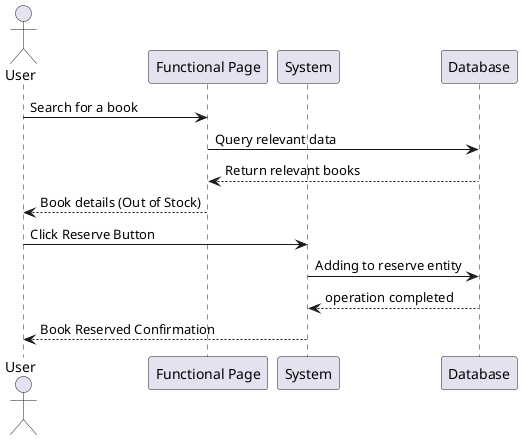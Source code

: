 @startuml
actor User
participant "Functional Page" as Page
participant "System" as System
participant "Database" as DB

User -> Page: Search for a book
Page -> DB: Query relevant data
DB --> Page: Return relevant books
Page --> User: Book details (Out of Stock)
User -> System: Click Reserve Button
System -> DB : Adding to reserve entity
DB --> System : operation completed
System --> User: Book Reserved Confirmation


@enduml